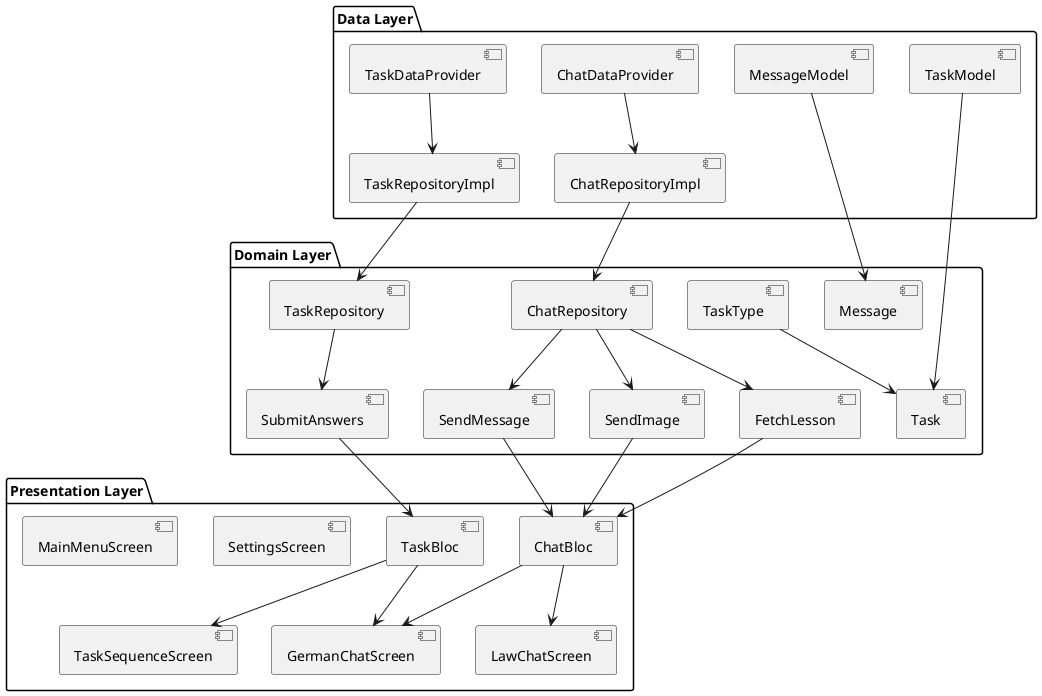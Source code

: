 @startuml

package "Data Layer" {
    [MessageModel]
    [TaskModel]
    [ChatDataProvider]
    [TaskDataProvider]
    [ChatRepositoryImpl]
    [TaskRepositoryImpl]
}

package "Domain Layer" {
    [ChatRepository]
    [TaskRepository]
    [SendMessage]
    [SendImage]
    [FetchLesson]
    [SubmitAnswers]
    [Message]
    [Task]
    [TaskType]
}

package "Presentation Layer" {
    [ChatBloc]
    [TaskBloc]
    [LawChatScreen]
    [GermanChatScreen]
    [SettingsScreen]
    [TaskSequenceScreen]
    [MainMenuScreen]
}

[ChatRepositoryImpl] --> [ChatRepository]
[TaskRepositoryImpl] --> [TaskRepository]

[ChatRepository] --> [SendMessage]
[ChatRepository] --> [SendImage]
[ChatRepository] --> [FetchLesson]
[TaskRepository] --> [SubmitAnswers]

[SendMessage] --> [ChatBloc]
[SendImage] --> [ChatBloc]
[FetchLesson] --> [ChatBloc]
[SubmitAnswers] --> [TaskBloc]

[ChatDataProvider] --> [ChatRepositoryImpl]
[TaskDataProvider] --> [TaskRepositoryImpl]

[MessageModel] --> [Message]
[TaskModel] --> [Task]
[TaskType] --> [Task]

[ChatBloc] --> [LawChatScreen]
[ChatBloc] --> [GermanChatScreen]
[TaskBloc] --> [GermanChatScreen]
[TaskBloc] --> [TaskSequenceScreen]

@enduml